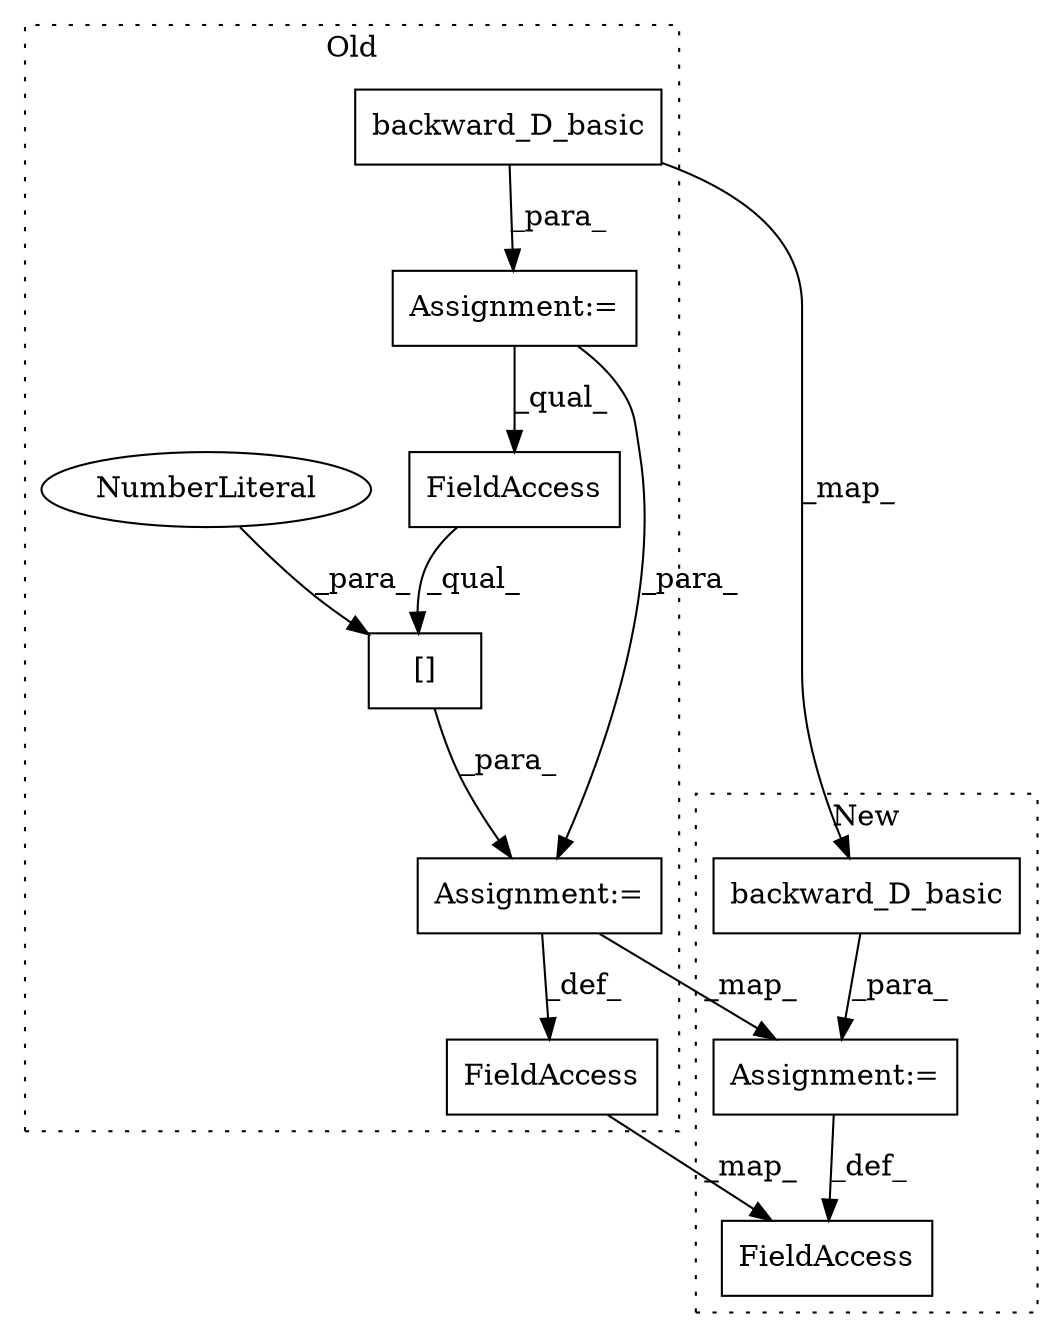 digraph G {
subgraph cluster0 {
1 [label="backward_D_basic" a="32" s="4755,4802" l="17,1" shape="box"];
3 [label="[]" a="2" s="4823,4838" l="14,1" shape="box"];
4 [label="NumberLiteral" a="34" s="4837" l="1" shape="ellipse"];
5 [label="FieldAccess" a="22" s="4823" l="13" shape="box"];
6 [label="Assignment:=" a="7" s="4749" l="1" shape="box"];
7 [label="FieldAccess" a="22" s="4809" l="13" shape="box"];
10 [label="Assignment:=" a="7" s="4822" l="1" shape="box"];
label = "Old";
style="dotted";
}
subgraph cluster1 {
2 [label="backward_D_basic" a="32" s="4519,4566" l="17,1" shape="box"];
8 [label="FieldAccess" a="22" s="4500" l="13" shape="box"];
9 [label="Assignment:=" a="7" s="4513" l="1" shape="box"];
label = "New";
style="dotted";
}
1 -> 6 [label="_para_"];
1 -> 2 [label="_map_"];
2 -> 9 [label="_para_"];
3 -> 10 [label="_para_"];
4 -> 3 [label="_para_"];
5 -> 3 [label="_qual_"];
6 -> 5 [label="_qual_"];
6 -> 10 [label="_para_"];
7 -> 8 [label="_map_"];
9 -> 8 [label="_def_"];
10 -> 9 [label="_map_"];
10 -> 7 [label="_def_"];
}